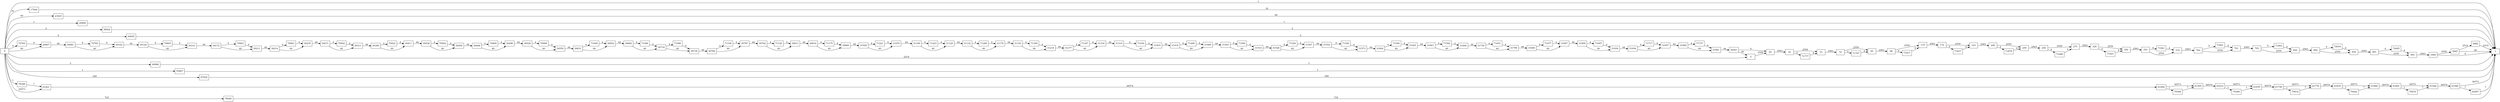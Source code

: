 digraph {
	graph [rankdir=LR]
	node [shape=rectangle]
	2 -> 20 [label=2559]
	20 -> 32 [label=2563]
	32 -> 53 [label=2559]
	32 -> 71777 [label=4]
	53 -> 74 [label=2563]
	74 -> 95 [label=2559]
	74 -> 71797 [label=4]
	95 -> 98 [label=2563]
	98 -> 119 [label=2559]
	98 -> 71817 [label=4]
	119 -> 172 [label=2563]
	172 -> 193 [label=2559]
	172 -> 71837 [label=4]
	193 -> 208 [label=2563]
	208 -> 250 [label=2559]
	208 -> 71878 [label=4]
	250 -> 254 [label=2563]
	254 -> 275 [label=2559]
	254 -> 71898 [label=4]
	275 -> 326 [label=2563]
	326 -> 350 [label=2559]
	326 -> 71921 [label=4]
	350 -> 353 [label=2563]
	353 -> 374 [label=2559]
	353 -> 71941 [label=4]
	374 -> 760 [label=2563]
	760 -> 781 [label=2559]
	760 -> 71961 [label=4]
	781 -> 793 [label=2563]
	793 -> 826 [label=2559]
	793 -> 71993 [label=4]
	826 -> 892 [label=2563]
	892 -> 934 [label=2559]
	892 -> 72034 [label=4]
	934 -> 961 [label=2563]
	961 -> 993 [label=2559]
	961 -> 72065 [label=4]
	993 -> 1009 [label=2563]
	1009 -> 1 [label=4]
	1009 -> 3845 [label=2559]
	3845 -> 1 [label=40]
	3845 -> 5982 [label=2519]
	5982 -> 1 [label=2519]
	17944 -> 1 [label=81]
	23925 -> 1 [label=49]
	29906 -> 1 [label=1]
	29907 -> 30081 [label=44]
	30081 -> 30102 [label=40]
	30081 -> 70785 [label=4]
	30102 -> 30120 [label=44]
	30120 -> 30141 [label=40]
	30120 -> 70805 [label=4]
	30141 -> 30172 [label=44]
	30172 -> 30211 [label=40]
	30172 -> 70843 [label=4]
	30211 -> 30214 [label=44]
	30214 -> 30235 [label=40]
	30214 -> 70863 [label=4]
	30235 -> 30271 [label=44]
	30271 -> 30311 [label=40]
	30271 -> 70902 [label=4]
	30311 -> 30390 [label=44]
	30390 -> 30411 [label=40]
	30390 -> 70922 [label=4]
	30411 -> 30438 [label=44]
	30438 -> 30459 [label=40]
	30438 -> 70942 [label=4]
	30459 -> 30468 [label=44]
	30468 -> 30496 [label=40]
	30468 -> 70969 [label=4]
	30496 -> 30529 [label=44]
	30529 -> 30550 [label=40]
	30529 -> 70989 [label=4]
	30550 -> 30631 [label=44]
	30631 -> 30652 [label=40]
	30631 -> 71009 [label=4]
	30652 -> 30660 [label=44]
	30660 -> 30718 [label=40]
	30660 -> 71066 [label=4]
	30718 -> 30739 [label=40]
	30718 -> 71086 [label=4]
	30739 -> 30766 [label=44]
	30766 -> 30787 [label=40]
	30766 -> 71106 [label=4]
	30787 -> 30792 [label=44]
	30792 -> 30813 [label=40]
	30792 -> 71126 [label=4]
	30813 -> 30816 [label=44]
	30816 -> 30866 [label=40]
	30816 -> 71175 [label=4]
	30866 -> 31029 [label=44]
	31029 -> 31076 [label=40]
	31029 -> 71221 [label=4]
	31076 -> 31106 [label=44]
	31106 -> 31129 [label=40]
	31106 -> 71243 [label=4]
	31129 -> 31132 [label=44]
	31132 -> 31179 [label=40]
	31132 -> 71289 [label=4]
	31179 -> 31193 [label=44]
	31193 -> 31214 [label=40]
	31193 -> 71309 [label=4]
	31214 -> 31277 [label=44]
	31277 -> 31316 [label=40]
	31277 -> 71347 [label=4]
	31316 -> 31319 [label=44]
	31319 -> 31403 [label=40]
	31319 -> 71430 [label=4]
	31403 -> 31418 [label=44]
	31418 -> 31469 [label=40]
	31418 -> 71480 [label=4]
	31469 -> 31493 [label=44]
	31493 -> 31514 [label=40]
	31493 -> 71500 [label=4]
	31514 -> 31526 [label=44]
	31526 -> 31547 [label=40]
	31526 -> 71520 [label=4]
	31547 -> 31552 [label=44]
	31552 -> 31573 [label=40]
	31552 -> 71540 [label=4]
	31573 -> 31604 [label=44]
	31604 -> 31625 [label=40]
	31604 -> 71560 [label=4]
	31625 -> 31661 [label=44]
	31661 -> 31694 [label=40]
	31661 -> 71592 [label=4]
	31694 -> 31739 [label=44]
	31739 -> 31799 [label=40]
	31739 -> 71651 [label=4]
	31799 -> 31840 [label=44]
	31840 -> 31867 [label=40]
	31840 -> 71677 [label=4]
	31867 -> 31909 [label=44]
	31909 -> 31930 [label=40]
	31909 -> 71697 [label=4]
	31930 -> 31936 [label=44]
	31936 -> 31957 [label=40]
	31936 -> 71717 [label=4]
	31957 -> 31960 [label=44]
	31960 -> 31981 [label=40]
	31960 -> 71737 [label=4]
	31981 -> 32041 [label=44]
	32041 -> 2 [label=40]
	32041 -> 20 [label=4]
	38024 -> 1 [label=2]
	44005 -> 1 [label=2]
	49986 -> 1 [label=3]
	55967 -> 1 [label=1]
	61401 -> 61484 [label=36574]
	61484 -> 61505 [label=36573]
	61484 -> 79368 [label=1]
	61505 -> 61633 [label=36574]
	61633 -> 61655 [label=36573]
	61633 -> 79389 [label=1]
	61655 -> 61748 [label=36574]
	61748 -> 61778 [label=36573]
	61748 -> 79418 [label=1]
	61778 -> 61835 [label=36574]
	61835 -> 61860 [label=36573]
	61835 -> 79442 [label=1]
	61860 -> 61891 [label=36574]
	61891 -> 61926 [label=36573]
	61891 -> 79476 [label=1]
	61926 -> 61948 [label=36574]
	61948 -> 1 [label=36573]
	61948 -> 83607 [label=1]
	67929 -> 1 [label=309]
	70765 -> 29907 [label=4]
	70785 -> 30102 [label=4]
	70805 -> 30141 [label=4]
	70843 -> 30211 [label=4]
	70863 -> 30235 [label=4]
	70902 -> 30311 [label=4]
	70922 -> 30411 [label=4]
	70942 -> 30459 [label=4]
	70969 -> 30496 [label=4]
	70989 -> 30550 [label=4]
	71009 -> 30652 [label=4]
	71066 -> 30718 [label=4]
	71086 -> 30739 [label=4]
	71106 -> 30787 [label=4]
	71126 -> 30813 [label=4]
	71175 -> 30866 [label=4]
	71221 -> 31076 [label=4]
	71243 -> 31129 [label=4]
	71289 -> 31179 [label=4]
	71309 -> 31214 [label=4]
	71347 -> 31316 [label=4]
	71430 -> 31403 [label=4]
	71480 -> 31469 [label=4]
	71500 -> 31514 [label=4]
	71520 -> 31547 [label=4]
	71540 -> 31573 [label=4]
	71560 -> 31625 [label=4]
	71592 -> 31694 [label=4]
	71651 -> 31799 [label=4]
	71677 -> 31867 [label=4]
	71697 -> 31930 [label=4]
	71717 -> 31957 [label=4]
	71737 -> 31981 [label=4]
	71777 -> 53 [label=4]
	71797 -> 95 [label=4]
	71817 -> 119 [label=4]
	71837 -> 193 [label=4]
	71878 -> 250 [label=4]
	71898 -> 275 [label=4]
	71921 -> 350 [label=4]
	71941 -> 374 [label=4]
	71961 -> 781 [label=4]
	71993 -> 826 [label=4]
	72034 -> 934 [label=4]
	72065 -> 993 [label=4]
	78046 -> 1 [label=725]
	79348 -> 61401 [label=1]
	79368 -> 61505 [label=1]
	79389 -> 61655 [label=1]
	79418 -> 61778 [label=1]
	79442 -> 61860 [label=1]
	79476 -> 61926 [label=1]
	83607 -> 1 [label=1]
	0 -> 2 [label=2519]
	0 -> 29907 [label=40]
	0 -> 1 [label=1]
	0 -> 17944 [label=81]
	0 -> 23925 [label=49]
	0 -> 29906 [label=1]
	0 -> 38024 [label=2]
	0 -> 44005 [label=2]
	0 -> 49986 [label=3]
	0 -> 55967 [label=1]
	0 -> 61401 [label=36573]
	0 -> 67929 [label=309]
	0 -> 70765 [label=4]
	0 -> 78046 [label=725]
	0 -> 79348 [label=1]
}

